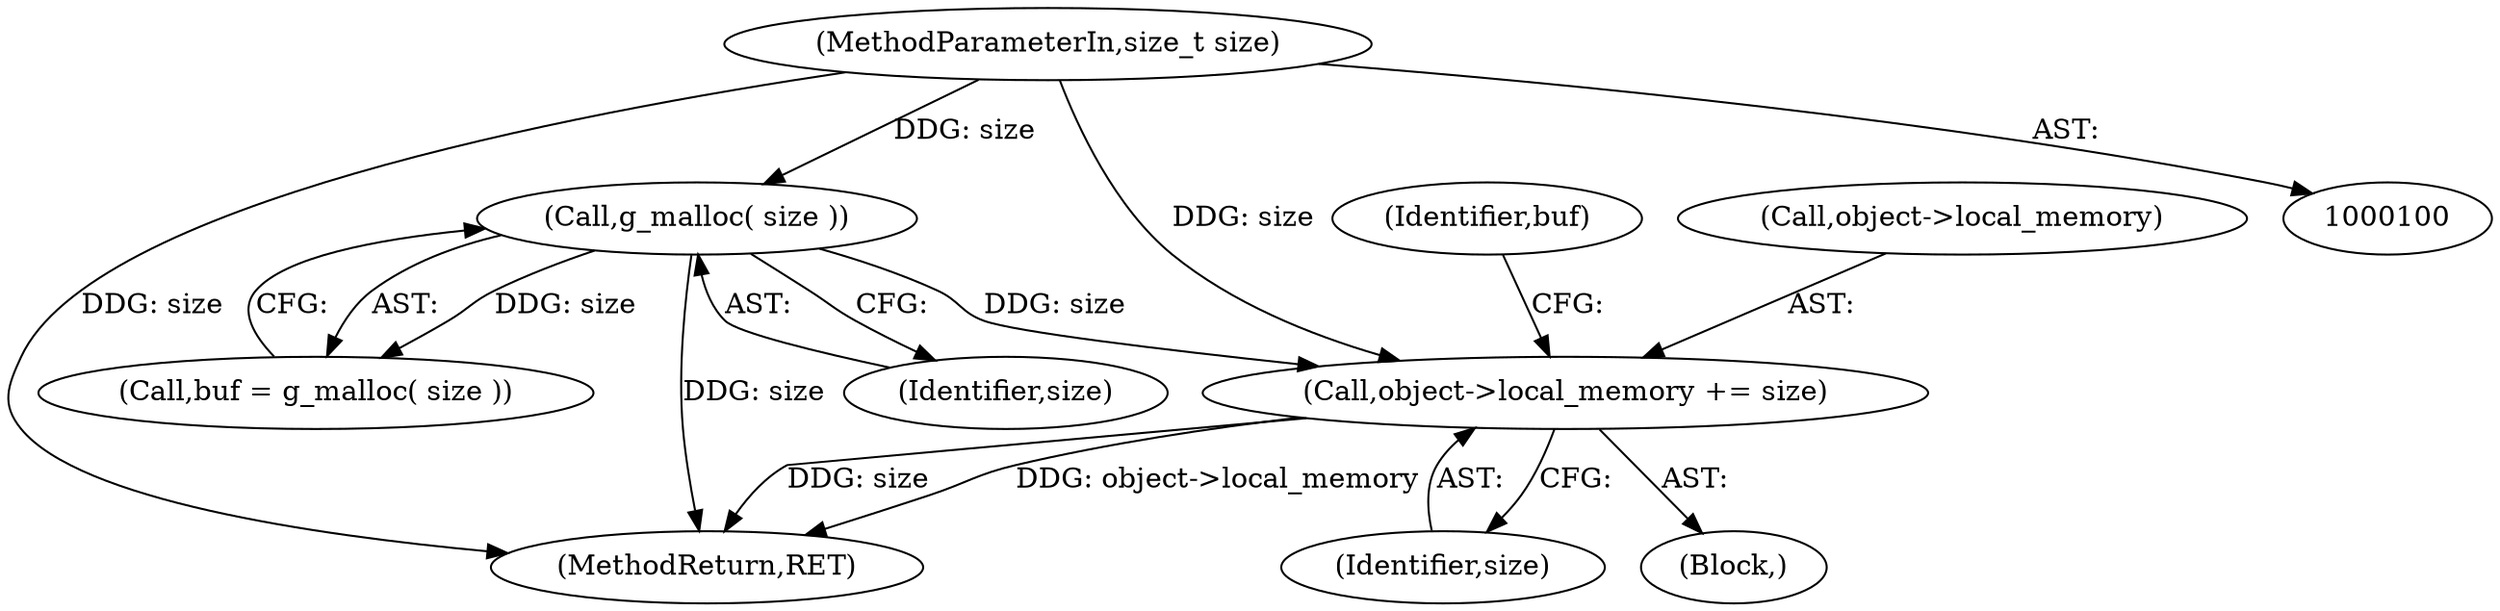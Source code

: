 digraph "1_libvips_00622428bda8d7521db8d74260b519fa41d69d0a@pointer" {
"1000118" [label="(Call,object->local_memory += size)"];
"1000107" [label="(Call,g_malloc( size ))"];
"1000102" [label="(MethodParameterIn,size_t size)"];
"1000105" [label="(Call,buf = g_malloc( size ))"];
"1000125" [label="(MethodReturn,RET)"];
"1000111" [label="(Block,)"];
"1000122" [label="(Identifier,size)"];
"1000108" [label="(Identifier,size)"];
"1000107" [label="(Call,g_malloc( size ))"];
"1000124" [label="(Identifier,buf)"];
"1000118" [label="(Call,object->local_memory += size)"];
"1000119" [label="(Call,object->local_memory)"];
"1000102" [label="(MethodParameterIn,size_t size)"];
"1000118" -> "1000111"  [label="AST: "];
"1000118" -> "1000122"  [label="CFG: "];
"1000119" -> "1000118"  [label="AST: "];
"1000122" -> "1000118"  [label="AST: "];
"1000124" -> "1000118"  [label="CFG: "];
"1000118" -> "1000125"  [label="DDG: size"];
"1000118" -> "1000125"  [label="DDG: object->local_memory"];
"1000107" -> "1000118"  [label="DDG: size"];
"1000102" -> "1000118"  [label="DDG: size"];
"1000107" -> "1000105"  [label="AST: "];
"1000107" -> "1000108"  [label="CFG: "];
"1000108" -> "1000107"  [label="AST: "];
"1000105" -> "1000107"  [label="CFG: "];
"1000107" -> "1000125"  [label="DDG: size"];
"1000107" -> "1000105"  [label="DDG: size"];
"1000102" -> "1000107"  [label="DDG: size"];
"1000102" -> "1000100"  [label="AST: "];
"1000102" -> "1000125"  [label="DDG: size"];
}
